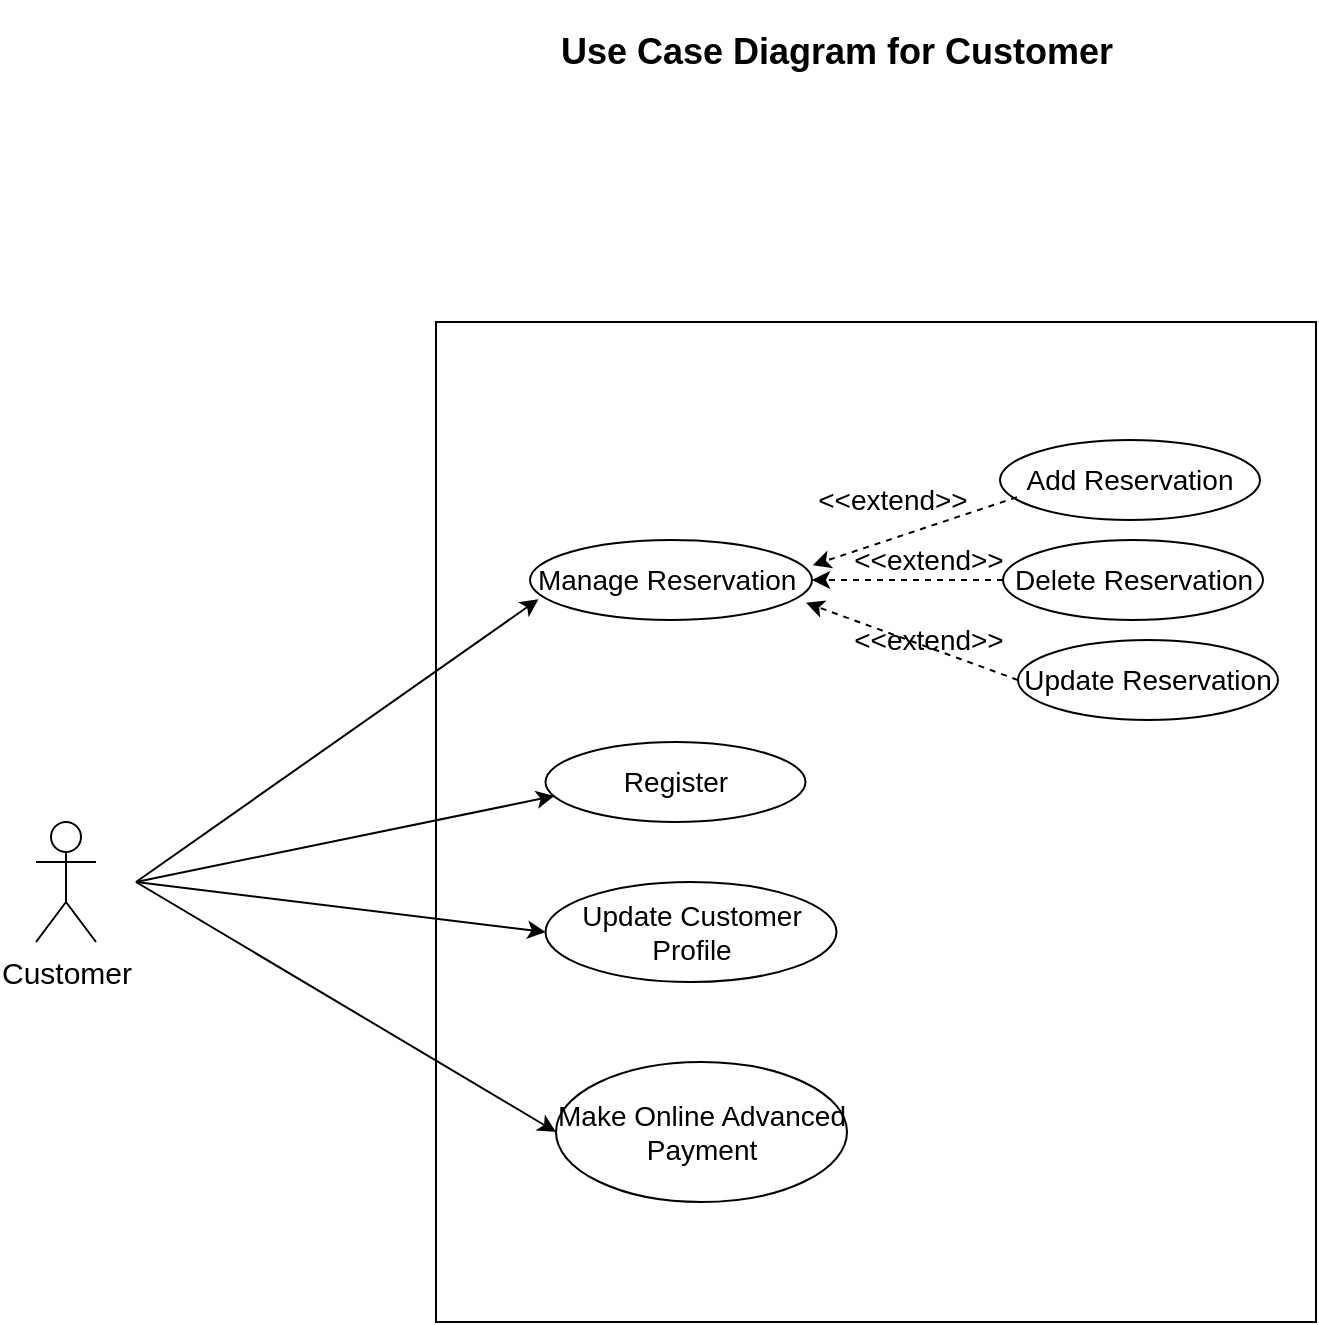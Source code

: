 <mxfile version="13.3.5" type="device"><diagram id="MTaAjPcDFGn6wr4S8j4e" name="Page-1"><mxGraphModel dx="1024" dy="592" grid="1" gridSize="10" guides="1" tooltips="1" connect="1" arrows="1" fold="1" page="1" pageScale="1" pageWidth="827" pageHeight="1169" math="0" shadow="0"><root><mxCell id="0"/><mxCell id="1" parent="0"/><mxCell id="gAlFK5aoeItu3IAdcmFi-16" value="" style="rounded=0;whiteSpace=wrap;html=1;" parent="1" vertex="1"><mxGeometry x="280" y="240" width="440" height="500" as="geometry"/></mxCell><mxCell id="gAlFK5aoeItu3IAdcmFi-1" value="&lt;h2&gt;Use Case Diagram for Customer&lt;/h2&gt;" style="text;html=1;align=center;verticalAlign=middle;resizable=0;points=[];autosize=1;" parent="1" vertex="1"><mxGeometry x="334.75" y="80" width="290" height="50" as="geometry"/></mxCell><mxCell id="gAlFK5aoeItu3IAdcmFi-2" value="Manage Reservation&amp;nbsp;" style="ellipse;whiteSpace=wrap;html=1;fontSize=14;" parent="1" vertex="1"><mxGeometry x="327" y="349" width="141" height="40" as="geometry"/></mxCell><mxCell id="gAlFK5aoeItu3IAdcmFi-3" value="Add Reservation" style="ellipse;whiteSpace=wrap;html=1;fontSize=14;" parent="1" vertex="1"><mxGeometry x="562" y="299" width="130" height="40" as="geometry"/></mxCell><mxCell id="gAlFK5aoeItu3IAdcmFi-4" value="Delete Reservation" style="ellipse;whiteSpace=wrap;html=1;fontSize=14;" parent="1" vertex="1"><mxGeometry x="563.5" y="349" width="130" height="40" as="geometry"/></mxCell><mxCell id="gAlFK5aoeItu3IAdcmFi-5" value="Update Reservation" style="ellipse;whiteSpace=wrap;html=1;fontSize=14;" parent="1" vertex="1"><mxGeometry x="571" y="399" width="130" height="40" as="geometry"/></mxCell><mxCell id="gAlFK5aoeItu3IAdcmFi-6" value="" style="endArrow=classic;html=1;fontSize=16;dashed=1;exitX=0.065;exitY=0.715;exitDx=0;exitDy=0;entryX=1.003;entryY=0.315;entryDx=0;entryDy=0;entryPerimeter=0;exitPerimeter=0;" parent="1" source="gAlFK5aoeItu3IAdcmFi-3" target="gAlFK5aoeItu3IAdcmFi-2" edge="1"><mxGeometry width="50" height="50" relative="1" as="geometry"><mxPoint x="483.5" y="279" as="sourcePoint"/><mxPoint x="419.949" y="69.6" as="targetPoint"/></mxGeometry></mxCell><mxCell id="gAlFK5aoeItu3IAdcmFi-7" value="" style="endArrow=classic;html=1;fontSize=16;dashed=1;exitX=0;exitY=0.5;exitDx=0;exitDy=0;entryX=0.979;entryY=0.785;entryDx=0;entryDy=0;entryPerimeter=0;" parent="1" source="gAlFK5aoeItu3IAdcmFi-5" target="gAlFK5aoeItu3IAdcmFi-2" edge="1"><mxGeometry width="50" height="50" relative="1" as="geometry"><mxPoint x="452.5" y="439" as="sourcePoint"/><mxPoint x="398.68" y="196" as="targetPoint"/></mxGeometry></mxCell><mxCell id="gAlFK5aoeItu3IAdcmFi-8" style="edgeStyle=orthogonalEdgeStyle;shape=flexArrow;rounded=0;orthogonalLoop=1;jettySize=auto;html=1;exitX=0.5;exitY=1;exitDx=0;exitDy=0;dashed=1;fontSize=14;" parent="1" source="gAlFK5aoeItu3IAdcmFi-5" target="gAlFK5aoeItu3IAdcmFi-5" edge="1"><mxGeometry relative="1" as="geometry"/></mxCell><mxCell id="gAlFK5aoeItu3IAdcmFi-9" value="" style="endArrow=classic;html=1;fontSize=16;dashed=1;exitX=0;exitY=0.5;exitDx=0;exitDy=0;entryX=1;entryY=0.5;entryDx=0;entryDy=0;" parent="1" source="gAlFK5aoeItu3IAdcmFi-4" target="gAlFK5aoeItu3IAdcmFi-2" edge="1"><mxGeometry width="50" height="50" relative="1" as="geometry"><mxPoint x="542.5" y="379" as="sourcePoint"/><mxPoint x="500.39" y="371.14" as="targetPoint"/></mxGeometry></mxCell><mxCell id="gAlFK5aoeItu3IAdcmFi-10" value="&lt;span style=&quot;font-size: 14px;&quot;&gt;&amp;lt;&amp;lt;extend&amp;gt;&amp;gt;&lt;/span&gt;" style="text;html=1;align=center;verticalAlign=middle;resizable=0;points=[];autosize=1;fontSize=14;" parent="1" vertex="1"><mxGeometry x="481" y="349" width="90" height="20" as="geometry"/></mxCell><mxCell id="gAlFK5aoeItu3IAdcmFi-11" value="&lt;span style=&quot;font-size: 14px;&quot;&gt;&amp;lt;&amp;lt;extend&amp;gt;&amp;gt;&lt;/span&gt;" style="text;html=1;align=center;verticalAlign=middle;resizable=0;points=[];autosize=1;fontSize=14;" parent="1" vertex="1"><mxGeometry x="481" y="389" width="90" height="20" as="geometry"/></mxCell><mxCell id="gAlFK5aoeItu3IAdcmFi-12" value="&lt;font style=&quot;font-size: 14px;&quot;&gt;&amp;lt;&amp;lt;extend&amp;gt;&amp;gt;&lt;/font&gt;" style="text;html=1;align=center;verticalAlign=middle;resizable=0;points=[];autosize=1;fontSize=14;" parent="1" vertex="1"><mxGeometry x="462.5" y="319" width="90" height="20" as="geometry"/></mxCell><mxCell id="gAlFK5aoeItu3IAdcmFi-13" value="Register" style="ellipse;whiteSpace=wrap;html=1;fontSize=14;" parent="1" vertex="1"><mxGeometry x="334.75" y="450" width="130" height="40" as="geometry"/></mxCell><mxCell id="gAlFK5aoeItu3IAdcmFi-14" value="Update Customer Profile" style="ellipse;whiteSpace=wrap;html=1;fontSize=14;" parent="1" vertex="1"><mxGeometry x="334.75" y="520" width="145.5" height="50" as="geometry"/></mxCell><mxCell id="gAlFK5aoeItu3IAdcmFi-15" value="Make Online Advanced Payment" style="ellipse;whiteSpace=wrap;html=1;fontSize=14;" parent="1" vertex="1"><mxGeometry x="340" y="610" width="145.5" height="70" as="geometry"/></mxCell><mxCell id="gAlFK5aoeItu3IAdcmFi-17" value="Customer" style="shape=umlActor;verticalLabelPosition=bottom;labelBackgroundColor=#ffffff;verticalAlign=top;html=1;outlineConnect=0;fontSize=15;" parent="1" vertex="1"><mxGeometry x="80" y="490" width="30" height="60" as="geometry"/></mxCell><mxCell id="gAlFK5aoeItu3IAdcmFi-18" value="" style="endArrow=classic;html=1;fontSize=15;entryX=0.034;entryY=0.675;entryDx=0;entryDy=0;entryPerimeter=0;" parent="1" target="gAlFK5aoeItu3IAdcmFi-13" edge="1"><mxGeometry width="50" height="50" relative="1" as="geometry"><mxPoint x="130" y="520" as="sourcePoint"/><mxPoint x="440" y="480" as="targetPoint"/></mxGeometry></mxCell><mxCell id="gAlFK5aoeItu3IAdcmFi-19" value="" style="endArrow=classic;html=1;fontSize=15;entryX=0;entryY=0.5;entryDx=0;entryDy=0;" parent="1" target="gAlFK5aoeItu3IAdcmFi-15" edge="1"><mxGeometry width="50" height="50" relative="1" as="geometry"><mxPoint x="130" y="520" as="sourcePoint"/><mxPoint x="240" y="560" as="targetPoint"/></mxGeometry></mxCell><mxCell id="gAlFK5aoeItu3IAdcmFi-20" value="" style="endArrow=classic;html=1;fontSize=15;entryX=0.03;entryY=0.74;entryDx=0;entryDy=0;entryPerimeter=0;" parent="1" target="gAlFK5aoeItu3IAdcmFi-2" edge="1"><mxGeometry width="50" height="50" relative="1" as="geometry"><mxPoint x="130" y="520" as="sourcePoint"/><mxPoint x="180" y="470" as="targetPoint"/></mxGeometry></mxCell><mxCell id="gAlFK5aoeItu3IAdcmFi-21" value="" style="endArrow=classic;html=1;fontSize=15;entryX=0;entryY=0.5;entryDx=0;entryDy=0;" parent="1" target="gAlFK5aoeItu3IAdcmFi-14" edge="1"><mxGeometry width="50" height="50" relative="1" as="geometry"><mxPoint x="130" y="520" as="sourcePoint"/><mxPoint x="440" y="480" as="targetPoint"/></mxGeometry></mxCell></root></mxGraphModel></diagram></mxfile>